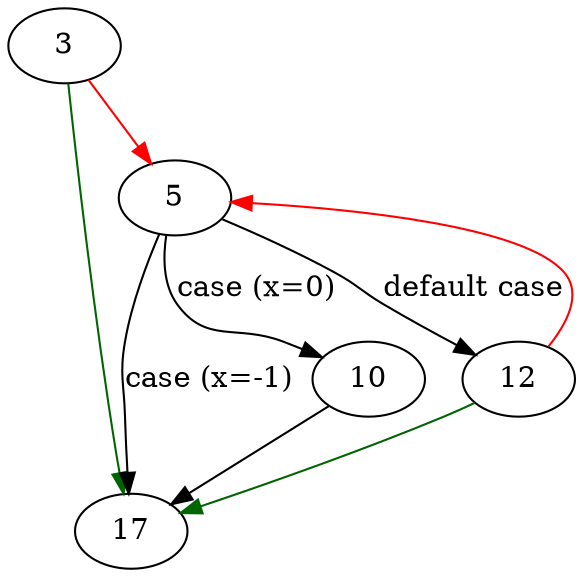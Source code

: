 strict digraph "full_read" {
	// Node definitions.
	3 [entry=true];
	17;
	5;
	10;
	12;

	// Edge definitions.
	3 -> 17 [
		color=darkgreen
		cond=true
	];
	3 -> 5 [
		color=red
		cond=false
	];
	5 -> 17 [
		cond="case (x=-1)"
		label="case (x=-1)"
	];
	5 -> 10 [
		cond="case (x=0)"
		label="case (x=0)"
	];
	5 -> 12 [
		cond="default case"
		label="default case"
	];
	10 -> 17;
	12 -> 17 [
		color=darkgreen
		cond=true
	];
	12 -> 5 [
		color=red
		cond=false
	];
}